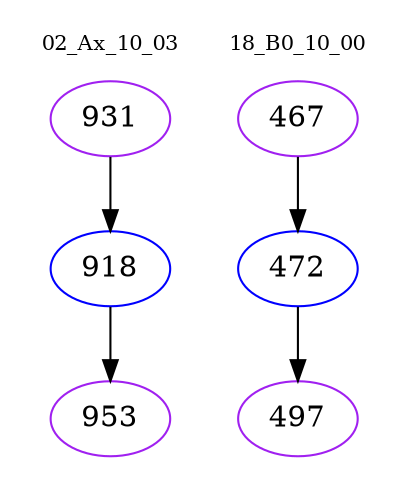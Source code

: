 digraph{
subgraph cluster_0 {
color = white
label = "02_Ax_10_03";
fontsize=10;
T0_931 [label="931", color="purple"]
T0_931 -> T0_918 [color="black"]
T0_918 [label="918", color="blue"]
T0_918 -> T0_953 [color="black"]
T0_953 [label="953", color="purple"]
}
subgraph cluster_1 {
color = white
label = "18_B0_10_00";
fontsize=10;
T1_467 [label="467", color="purple"]
T1_467 -> T1_472 [color="black"]
T1_472 [label="472", color="blue"]
T1_472 -> T1_497 [color="black"]
T1_497 [label="497", color="purple"]
}
}
